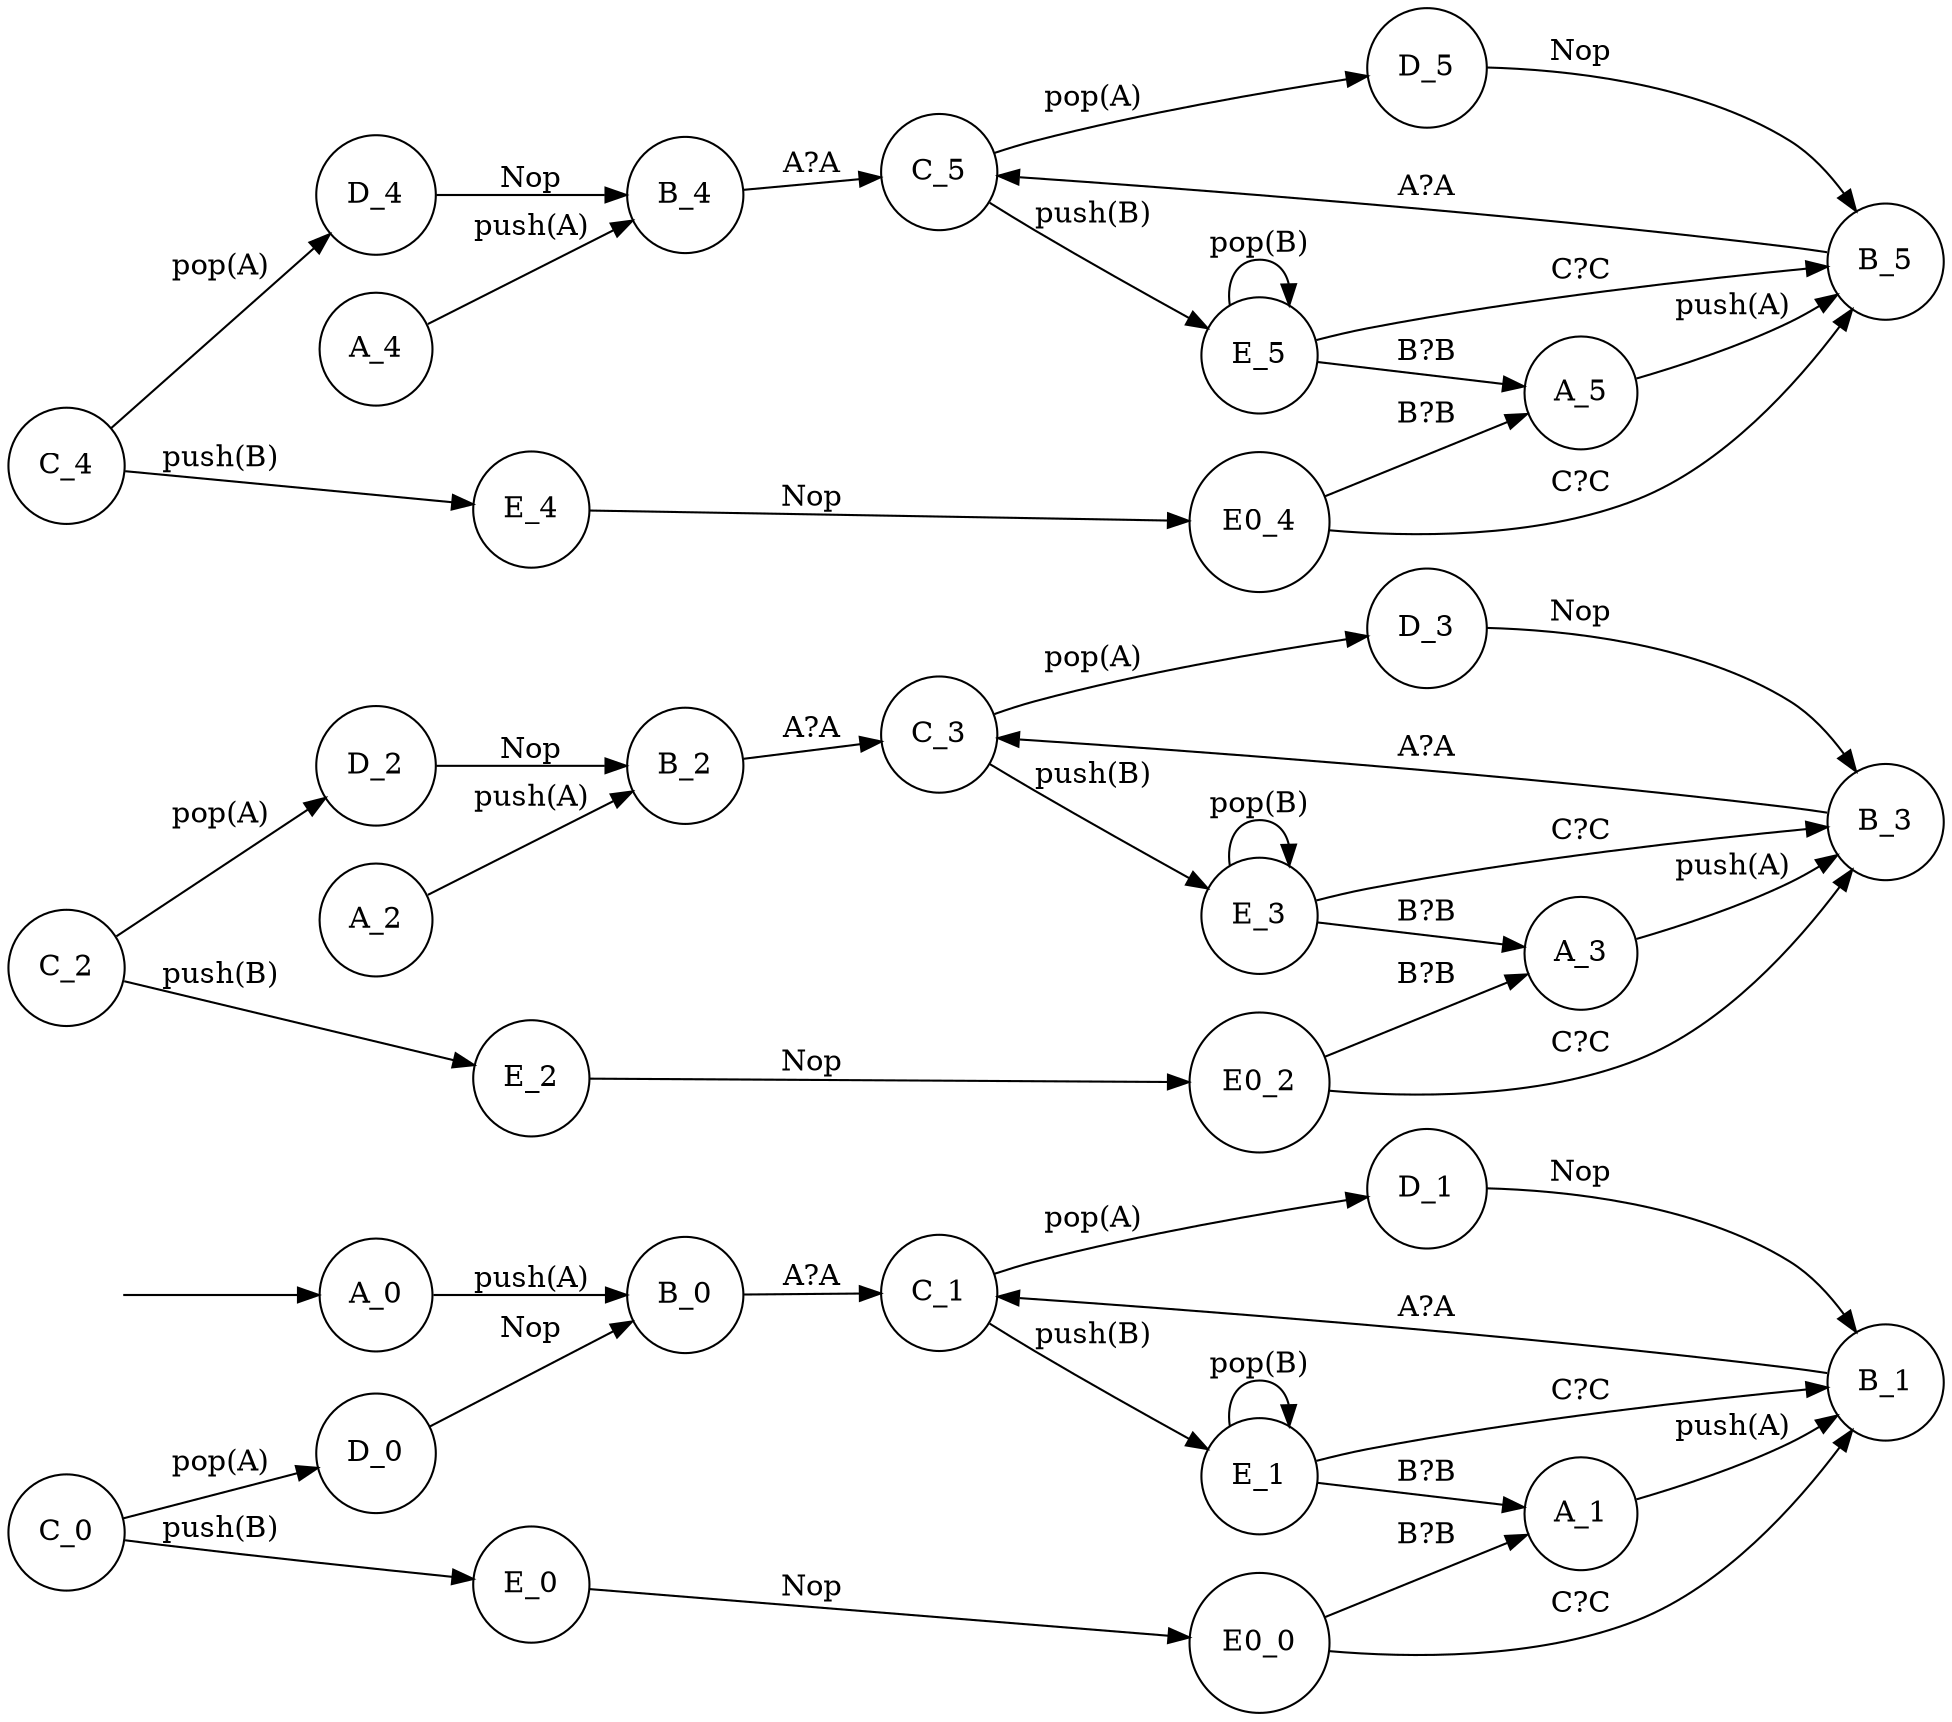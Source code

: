 digraph Automaton {
  rankdir = LR;
  A_0 [shape=circle,label="A_0"];
  initial [shape=plaintext,label=""];
  initial -> A_0
  A_0 -> B_0 [label="push(A)"]
  A_1 [shape=circle,label="A_1"];
  A_1 -> B_1 [label="push(A)"]
  A_2 [shape=circle,label="A_2"];
  A_2 -> B_2 [label="push(A)"]
  A_3 [shape=circle,label="A_3"];
  A_3 -> B_3 [label="push(A)"]
  A_4 [shape=circle,label="A_4"];
  A_4 -> B_4 [label="push(A)"]
  A_5 [shape=circle,label="A_5"];
  A_5 -> B_5 [label="push(A)"]
  B_0 [shape=circle,label="B_0"];
  B_0 -> C_1 [label="A?A"]
  B_1 [shape=circle,label="B_1"];
  B_1 -> C_1 [label="A?A"]
  B_2 [shape=circle,label="B_2"];
  B_2 -> C_3 [label="A?A"]
  B_3 [shape=circle,label="B_3"];
  B_3 -> C_3 [label="A?A"]
  B_4 [shape=circle,label="B_4"];
  B_4 -> C_5 [label="A?A"]
  B_5 [shape=circle,label="B_5"];
  B_5 -> C_5 [label="A?A"]
  C_0 [shape=circle,label="C_0"];
  C_0 -> D_0 [label="pop(A)"]
  C_0 -> E_0 [label="push(B)"]
  C_1 [shape=circle,label="C_1"];
  C_1 -> D_1 [label="pop(A)"]
  C_1 -> E_1 [label="push(B)"]
  C_2 [shape=circle,label="C_2"];
  C_2 -> D_2 [label="pop(A)"]
  C_2 -> E_2 [label="push(B)"]
  C_3 [shape=circle,label="C_3"];
  C_3 -> D_3 [label="pop(A)"]
  C_3 -> E_3 [label="push(B)"]
  C_4 [shape=circle,label="C_4"];
  C_4 -> D_4 [label="pop(A)"]
  C_4 -> E_4 [label="push(B)"]
  C_5 [shape=circle,label="C_5"];
  C_5 -> D_5 [label="pop(A)"]
  C_5 -> E_5 [label="push(B)"]
  D_0 [shape=circle,label="D_0"];
  D_0 -> B_0 [label="Nop"]
  D_1 [shape=circle,label="D_1"];
  D_1 -> B_1 [label="Nop"]
  D_2 [shape=circle,label="D_2"];
  D_2 -> B_2 [label="Nop"]
  D_3 [shape=circle,label="D_3"];
  D_3 -> B_3 [label="Nop"]
  D_4 [shape=circle,label="D_4"];
  D_4 -> B_4 [label="Nop"]
  D_5 [shape=circle,label="D_5"];
  D_5 -> B_5 [label="Nop"]
  E0_0 [shape=circle,label="E0_0"];
  E0_0 -> A_1 [label="B?B"]
  E0_0 -> B_1 [label="C?C"]
  E0_2 [shape=circle,label="E0_2"];
  E0_2 -> A_3 [label="B?B"]
  E0_2 -> B_3 [label="C?C"]
  E0_4 [shape=circle,label="E0_4"];
  E0_4 -> A_5 [label="B?B"]
  E0_4 -> B_5 [label="C?C"]
  E_0 [shape=circle,label="E_0"];
  E_0 -> E0_0 [label="Nop"]
  E_1 [shape=circle,label="E_1"];
  E_1 -> A_1 [label="B?B"]
  E_1 -> B_1 [label="C?C"]
  E_1 -> E_1 [label="pop(B)"]
  E_2 [shape=circle,label="E_2"];
  E_2 -> E0_2 [label="Nop"]
  E_3 [shape=circle,label="E_3"];
  E_3 -> A_3 [label="B?B"]
  E_3 -> B_3 [label="C?C"]
  E_3 -> E_3 [label="pop(B)"]
  E_4 [shape=circle,label="E_4"];
  E_4 -> E0_4 [label="Nop"]
  E_5 [shape=circle,label="E_5"];
  E_5 -> A_5 [label="B?B"]
  E_5 -> B_5 [label="C?C"]
  E_5 -> E_5 [label="pop(B)"]
}
